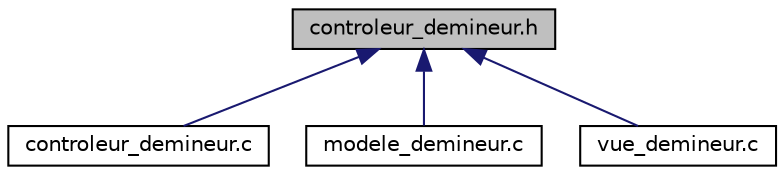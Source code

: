 digraph "controleur_demineur.h"
{
  edge [fontname="Helvetica",fontsize="10",labelfontname="Helvetica",labelfontsize="10"];
  node [fontname="Helvetica",fontsize="10",shape=record];
  Node3 [label="controleur_demineur.h",height=0.2,width=0.4,color="black", fillcolor="grey75", style="filled", fontcolor="black"];
  Node3 -> Node4 [dir="back",color="midnightblue",fontsize="10",style="solid",fontname="Helvetica"];
  Node4 [label="controleur_demineur.c",height=0.2,width=0.4,color="black", fillcolor="white", style="filled",URL="$controleur__demineur_8c.html",tooltip="Ce fichier contient les définitions de types et les fonctions pour la gestion de la logique du demine..."];
  Node3 -> Node5 [dir="back",color="midnightblue",fontsize="10",style="solid",fontname="Helvetica"];
  Node5 [label="modele_demineur.c",height=0.2,width=0.4,color="black", fillcolor="white", style="filled",URL="$modele__demineur_8c.html",tooltip="Ce fichier contient les définitions de types et les fonctions pour la gestion de l&#39;interface graphiqu..."];
  Node3 -> Node6 [dir="back",color="midnightblue",fontsize="10",style="solid",fontname="Helvetica"];
  Node6 [label="vue_demineur.c",height=0.2,width=0.4,color="black", fillcolor="white", style="filled",URL="$vue__demineur_8c.html",tooltip="Ce fichier contient les définitions de types et les fonctions pour la gestion de l&#39;interface graphiqu..."];
}
